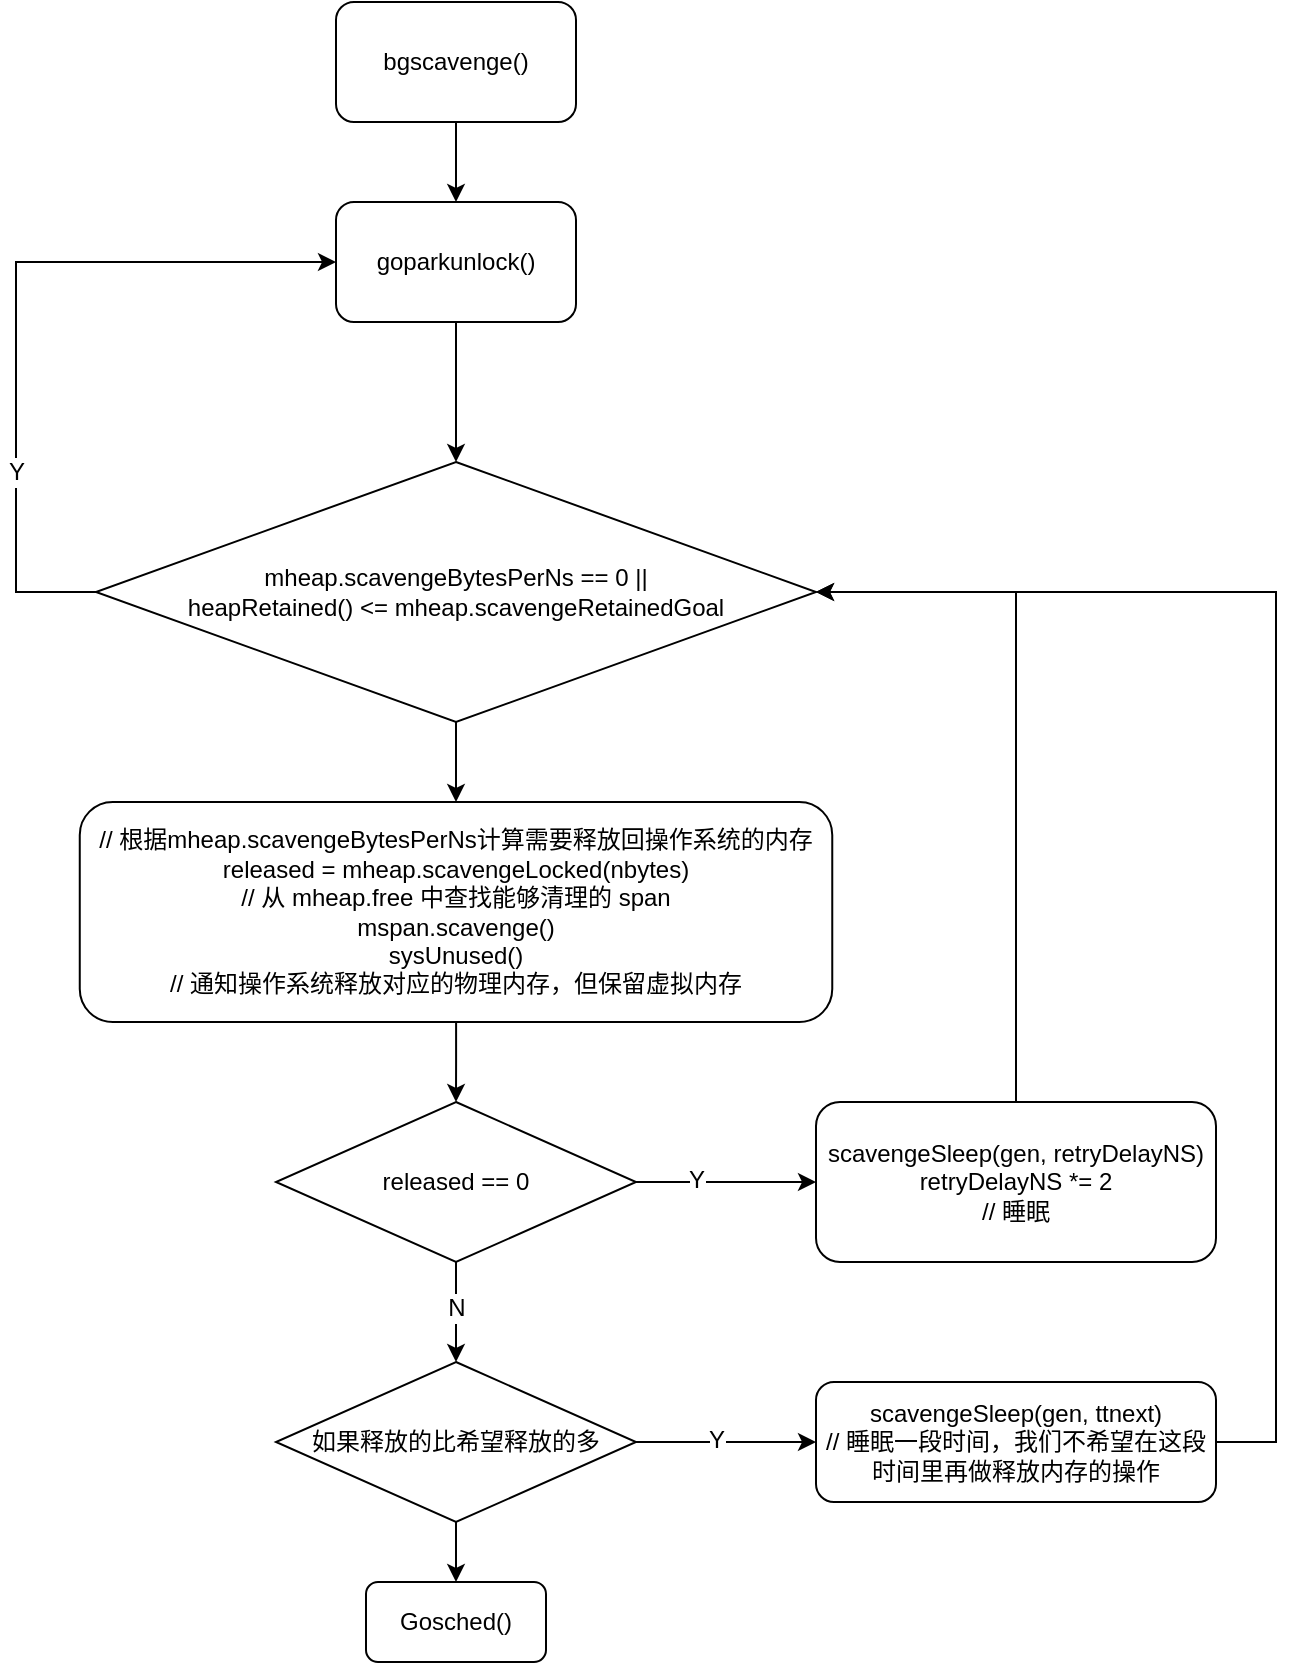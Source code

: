 <mxfile version="12.4.2" type="device" pages="1"><diagram id="nUIEtoKIzZxD1FjghmXK" name="第 1 页"><mxGraphModel dx="-1124" dy="482" grid="1" gridSize="10" guides="1" tooltips="1" connect="1" arrows="1" fold="1" page="1" pageScale="1" pageWidth="827" pageHeight="1169" math="0" shadow="0"><root><mxCell id="0"/><mxCell id="1" parent="0"/><mxCell id="rQPibTBN6xoQldqhil7K-1" value="bgscavenge()" style="rounded=1;whiteSpace=wrap;html=1;" parent="1" vertex="1"><mxGeometry x="2230" y="250" width="120" height="60" as="geometry"/></mxCell><mxCell id="rQPibTBN6xoQldqhil7K-2" style="edgeStyle=orthogonalEdgeStyle;rounded=0;orthogonalLoop=1;jettySize=auto;html=1;entryX=0.5;entryY=0;entryDx=0;entryDy=0;exitX=0.5;exitY=1;exitDx=0;exitDy=0;" parent="1" source="rQPibTBN6xoQldqhil7K-1" target="ysW1N8mz6ea4DUAO6VO0-1" edge="1"><mxGeometry relative="1" as="geometry"/></mxCell><mxCell id="rQPibTBN6xoQldqhil7K-3" style="edgeStyle=orthogonalEdgeStyle;rounded=0;orthogonalLoop=1;jettySize=auto;html=1;entryX=0.5;entryY=0;entryDx=0;entryDy=0;" parent="1" source="rQPibTBN6xoQldqhil7K-4" target="rQPibTBN6xoQldqhil7K-7" edge="1"><mxGeometry relative="1" as="geometry"/></mxCell><mxCell id="rQPibTBN6xoQldqhil7K-4" value="// 根据mheap.scavengeBytesPerNs计算需要释放回操作系统的内存&lt;br&gt;released = mheap.scavengeLocked(nbytes)&lt;br&gt;// 从 mheap.free 中查找能够清理的 span&lt;br&gt;mspan.scavenge()&lt;br&gt;sysUnused()&lt;br&gt;// 通知操作系统释放对应的物理内存，但保留虚拟内存" style="rounded=1;whiteSpace=wrap;html=1;" parent="1" vertex="1"><mxGeometry x="2101.88" y="650" width="376.25" height="110" as="geometry"/></mxCell><mxCell id="rQPibTBN6xoQldqhil7K-6" style="edgeStyle=orthogonalEdgeStyle;rounded=0;orthogonalLoop=1;jettySize=auto;html=1;entryX=0;entryY=0.5;entryDx=0;entryDy=0;" parent="1" source="rQPibTBN6xoQldqhil7K-7" target="rQPibTBN6xoQldqhil7K-8" edge="1"><mxGeometry relative="1" as="geometry"/></mxCell><mxCell id="ysW1N8mz6ea4DUAO6VO0-7" value="Y" style="text;html=1;align=center;verticalAlign=middle;resizable=0;points=[];;labelBackgroundColor=#ffffff;" parent="rQPibTBN6xoQldqhil7K-6" vertex="1" connectable="0"><mxGeometry x="-0.35" y="1" relative="1" as="geometry"><mxPoint as="offset"/></mxGeometry></mxCell><mxCell id="ysW1N8mz6ea4DUAO6VO0-13" style="edgeStyle=orthogonalEdgeStyle;rounded=0;orthogonalLoop=1;jettySize=auto;html=1;entryX=0.5;entryY=0;entryDx=0;entryDy=0;" parent="1" source="rQPibTBN6xoQldqhil7K-7" target="ysW1N8mz6ea4DUAO6VO0-11" edge="1"><mxGeometry relative="1" as="geometry"/></mxCell><mxCell id="ysW1N8mz6ea4DUAO6VO0-14" value="N" style="text;html=1;align=center;verticalAlign=middle;resizable=0;points=[];;labelBackgroundColor=#ffffff;" parent="ysW1N8mz6ea4DUAO6VO0-13" vertex="1" connectable="0"><mxGeometry x="-0.08" relative="1" as="geometry"><mxPoint as="offset"/></mxGeometry></mxCell><mxCell id="rQPibTBN6xoQldqhil7K-7" value="released == 0" style="rhombus;whiteSpace=wrap;html=1;" parent="1" vertex="1"><mxGeometry x="2200" y="800" width="180" height="80" as="geometry"/></mxCell><mxCell id="ysW1N8mz6ea4DUAO6VO0-12" style="edgeStyle=orthogonalEdgeStyle;rounded=0;orthogonalLoop=1;jettySize=auto;html=1;entryX=1;entryY=0.5;entryDx=0;entryDy=0;" parent="1" source="rQPibTBN6xoQldqhil7K-8" target="ysW1N8mz6ea4DUAO6VO0-3" edge="1"><mxGeometry relative="1" as="geometry"/></mxCell><mxCell id="rQPibTBN6xoQldqhil7K-8" value="scavengeSleep(gen, retryDelayNS)&lt;br&gt;retryDelayNS *= 2&lt;br&gt;// 睡眠" style="rounded=1;whiteSpace=wrap;html=1;" parent="1" vertex="1"><mxGeometry x="2470" y="800" width="200" height="80" as="geometry"/></mxCell><mxCell id="ysW1N8mz6ea4DUAO6VO0-2" style="edgeStyle=orthogonalEdgeStyle;rounded=0;orthogonalLoop=1;jettySize=auto;html=1;entryX=0.5;entryY=0;entryDx=0;entryDy=0;" parent="1" source="ysW1N8mz6ea4DUAO6VO0-1" target="ysW1N8mz6ea4DUAO6VO0-3" edge="1"><mxGeometry relative="1" as="geometry"/></mxCell><mxCell id="ysW1N8mz6ea4DUAO6VO0-1" value="goparkunlock()" style="rounded=1;whiteSpace=wrap;html=1;" parent="1" vertex="1"><mxGeometry x="2230" y="350" width="120" height="60" as="geometry"/></mxCell><mxCell id="ysW1N8mz6ea4DUAO6VO0-4" style="edgeStyle=orthogonalEdgeStyle;rounded=0;orthogonalLoop=1;jettySize=auto;html=1;entryX=0;entryY=0.5;entryDx=0;entryDy=0;" parent="1" source="ysW1N8mz6ea4DUAO6VO0-3" target="ysW1N8mz6ea4DUAO6VO0-1" edge="1"><mxGeometry relative="1" as="geometry"><Array as="points"><mxPoint x="2070" y="545"/><mxPoint x="2070" y="380"/></Array></mxGeometry></mxCell><mxCell id="ysW1N8mz6ea4DUAO6VO0-5" value="Y" style="text;html=1;align=center;verticalAlign=middle;resizable=0;points=[];;labelBackgroundColor=#ffffff;" parent="ysW1N8mz6ea4DUAO6VO0-4" vertex="1" connectable="0"><mxGeometry x="-0.452" relative="1" as="geometry"><mxPoint as="offset"/></mxGeometry></mxCell><mxCell id="ysW1N8mz6ea4DUAO6VO0-6" style="edgeStyle=orthogonalEdgeStyle;rounded=0;orthogonalLoop=1;jettySize=auto;html=1;entryX=0.5;entryY=0;entryDx=0;entryDy=0;" parent="1" source="ysW1N8mz6ea4DUAO6VO0-3" target="rQPibTBN6xoQldqhil7K-4" edge="1"><mxGeometry relative="1" as="geometry"/></mxCell><mxCell id="ysW1N8mz6ea4DUAO6VO0-3" value="mheap.scavengeBytesPerNs == 0 ||&lt;br&gt;heapRetained() &amp;lt;= mheap.scavengeRetainedGoal" style="rhombus;whiteSpace=wrap;html=1;" parent="1" vertex="1"><mxGeometry x="2110" y="480" width="360" height="130" as="geometry"/></mxCell><mxCell id="ysW1N8mz6ea4DUAO6VO0-17" style="edgeStyle=orthogonalEdgeStyle;rounded=0;orthogonalLoop=1;jettySize=auto;html=1;entryX=1;entryY=0.5;entryDx=0;entryDy=0;" parent="1" source="ysW1N8mz6ea4DUAO6VO0-10" target="ysW1N8mz6ea4DUAO6VO0-3" edge="1"><mxGeometry relative="1" as="geometry"><Array as="points"><mxPoint x="2700" y="970"/><mxPoint x="2700" y="545"/></Array></mxGeometry></mxCell><mxCell id="ysW1N8mz6ea4DUAO6VO0-10" value="scavengeSleep(gen, ttnext)&lt;br&gt;// 睡眠一段时间，我们不希望在这段时间里再做释放内存的操作" style="rounded=1;whiteSpace=wrap;html=1;" parent="1" vertex="1"><mxGeometry x="2470" y="940" width="200" height="60" as="geometry"/></mxCell><mxCell id="ysW1N8mz6ea4DUAO6VO0-15" style="edgeStyle=orthogonalEdgeStyle;rounded=0;orthogonalLoop=1;jettySize=auto;html=1;entryX=0;entryY=0.5;entryDx=0;entryDy=0;" parent="1" source="ysW1N8mz6ea4DUAO6VO0-11" target="ysW1N8mz6ea4DUAO6VO0-10" edge="1"><mxGeometry relative="1" as="geometry"/></mxCell><mxCell id="ysW1N8mz6ea4DUAO6VO0-16" value="Y" style="text;html=1;align=center;verticalAlign=middle;resizable=0;points=[];;labelBackgroundColor=#ffffff;" parent="ysW1N8mz6ea4DUAO6VO0-15" vertex="1" connectable="0"><mxGeometry x="-0.12" y="1" relative="1" as="geometry"><mxPoint as="offset"/></mxGeometry></mxCell><mxCell id="ysW1N8mz6ea4DUAO6VO0-19" style="edgeStyle=orthogonalEdgeStyle;rounded=0;orthogonalLoop=1;jettySize=auto;html=1;entryX=0.5;entryY=0;entryDx=0;entryDy=0;" parent="1" source="ysW1N8mz6ea4DUAO6VO0-11" target="ysW1N8mz6ea4DUAO6VO0-18" edge="1"><mxGeometry relative="1" as="geometry"/></mxCell><mxCell id="ysW1N8mz6ea4DUAO6VO0-11" value="如果释放的比希望释放的多" style="rhombus;whiteSpace=wrap;html=1;" parent="1" vertex="1"><mxGeometry x="2200" y="930" width="180" height="80" as="geometry"/></mxCell><mxCell id="ysW1N8mz6ea4DUAO6VO0-18" value="Gosched()" style="rounded=1;whiteSpace=wrap;html=1;" parent="1" vertex="1"><mxGeometry x="2245" y="1040" width="90" height="40" as="geometry"/></mxCell></root></mxGraphModel></diagram></mxfile>